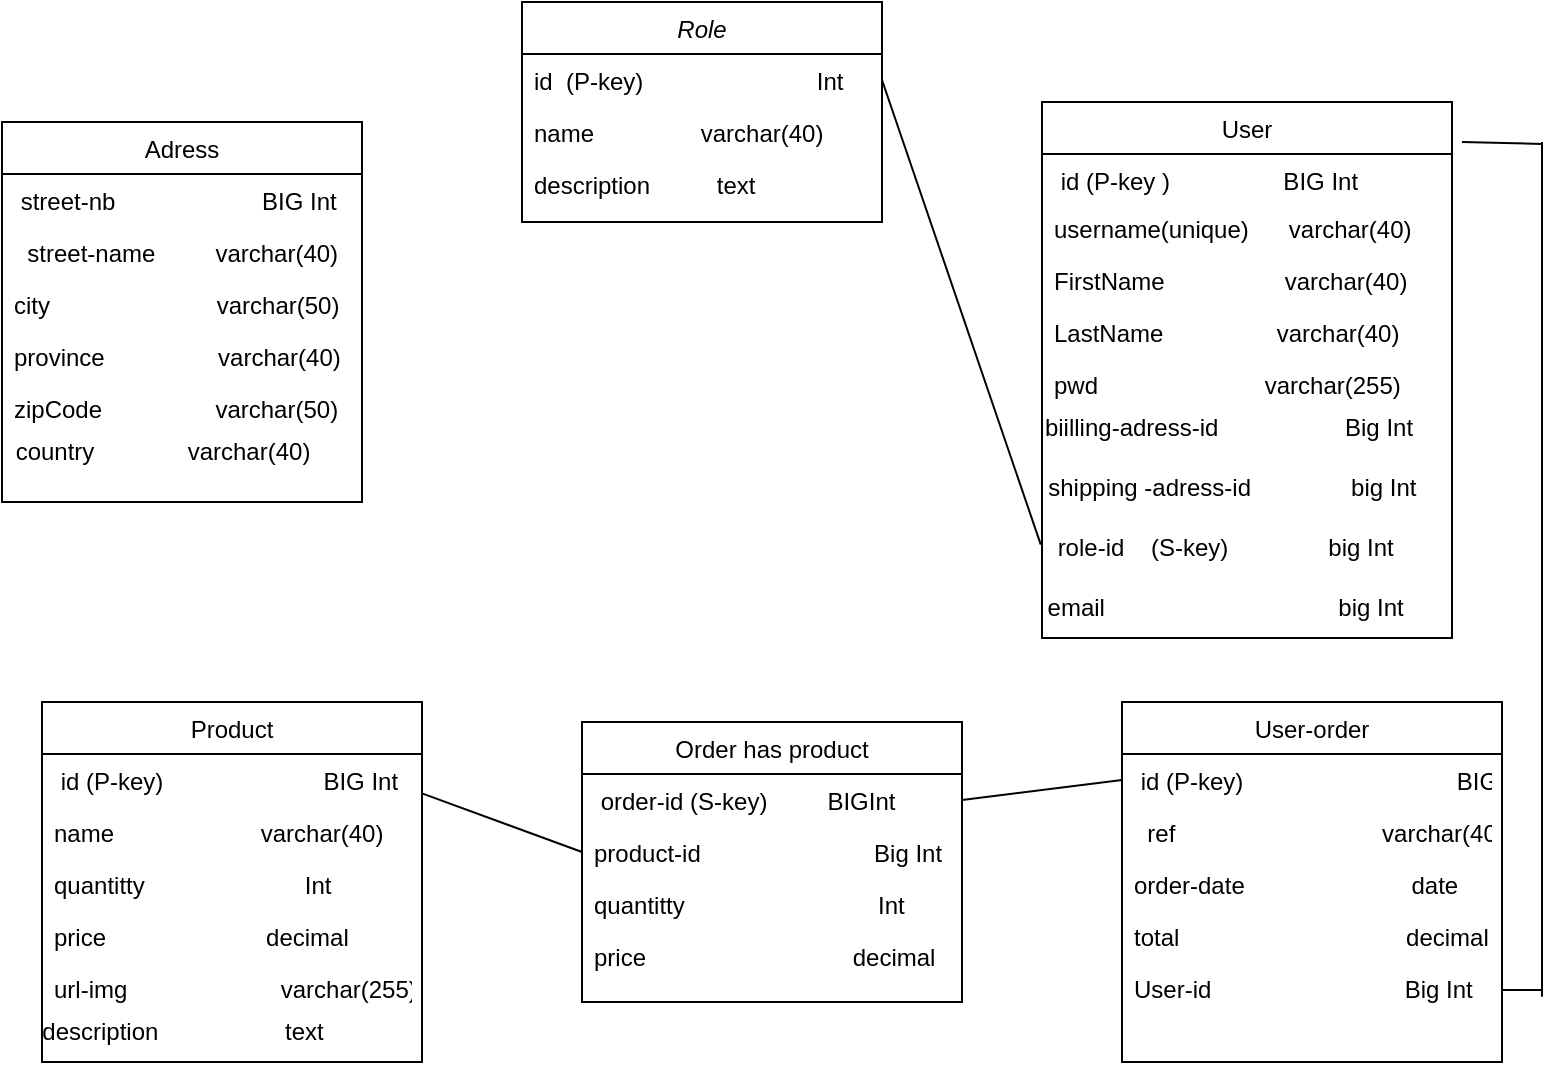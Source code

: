 <mxfile version="22.1.0" type="github">
  <diagram id="C5RBs43oDa-KdzZeNtuy" name="Page-1">
    <mxGraphModel dx="2206" dy="669" grid="1" gridSize="10" guides="1" tooltips="1" connect="1" arrows="1" fold="1" page="1" pageScale="1" pageWidth="827" pageHeight="1169" math="0" shadow="0">
      <root>
        <mxCell id="WIyWlLk6GJQsqaUBKTNV-0" />
        <mxCell id="WIyWlLk6GJQsqaUBKTNV-1" parent="WIyWlLk6GJQsqaUBKTNV-0" />
        <mxCell id="zkfFHV4jXpPFQw0GAbJ--0" value="Role" style="swimlane;fontStyle=2;align=center;verticalAlign=top;childLayout=stackLayout;horizontal=1;startSize=26;horizontalStack=0;resizeParent=1;resizeLast=0;collapsible=1;marginBottom=0;rounded=0;shadow=0;strokeWidth=1;" parent="WIyWlLk6GJQsqaUBKTNV-1" vertex="1">
          <mxGeometry x="180" y="70" width="180" height="110" as="geometry">
            <mxRectangle x="230" y="140" width="160" height="26" as="alternateBounds" />
          </mxGeometry>
        </mxCell>
        <mxCell id="zkfFHV4jXpPFQw0GAbJ--1" value="id  (P-key)                          Int" style="text;align=left;verticalAlign=top;spacingLeft=4;spacingRight=4;overflow=hidden;rotatable=0;points=[[0,0.5],[1,0.5]];portConstraint=eastwest;" parent="zkfFHV4jXpPFQw0GAbJ--0" vertex="1">
          <mxGeometry y="26" width="180" height="26" as="geometry" />
        </mxCell>
        <mxCell id="zkfFHV4jXpPFQw0GAbJ--2" value="name                varchar(40)" style="text;align=left;verticalAlign=top;spacingLeft=4;spacingRight=4;overflow=hidden;rotatable=0;points=[[0,0.5],[1,0.5]];portConstraint=eastwest;rounded=0;shadow=0;html=0;" parent="zkfFHV4jXpPFQw0GAbJ--0" vertex="1">
          <mxGeometry y="52" width="180" height="26" as="geometry" />
        </mxCell>
        <mxCell id="zkfFHV4jXpPFQw0GAbJ--3" value="description          text" style="text;align=left;verticalAlign=top;spacingLeft=4;spacingRight=4;overflow=hidden;rotatable=0;points=[[0,0.5],[1,0.5]];portConstraint=eastwest;rounded=0;shadow=0;html=0;" parent="zkfFHV4jXpPFQw0GAbJ--0" vertex="1">
          <mxGeometry y="78" width="180" height="26" as="geometry" />
        </mxCell>
        <mxCell id="zkfFHV4jXpPFQw0GAbJ--17" value="User" style="swimlane;fontStyle=0;align=center;verticalAlign=top;childLayout=stackLayout;horizontal=1;startSize=26;horizontalStack=0;resizeParent=1;resizeLast=0;collapsible=1;marginBottom=0;rounded=0;shadow=0;strokeWidth=1;" parent="WIyWlLk6GJQsqaUBKTNV-1" vertex="1">
          <mxGeometry x="440" y="120" width="205" height="268" as="geometry">
            <mxRectangle x="540" y="40" width="160" height="26" as="alternateBounds" />
          </mxGeometry>
        </mxCell>
        <mxCell id="zkfFHV4jXpPFQw0GAbJ--18" value=" id (P-key )                 BIG Int&#xa;                               " style="text;align=left;verticalAlign=top;spacingLeft=4;spacingRight=4;overflow=hidden;rotatable=0;points=[[0,0.5],[1,0.5]];portConstraint=eastwest;" parent="zkfFHV4jXpPFQw0GAbJ--17" vertex="1">
          <mxGeometry y="26" width="205" height="24" as="geometry" />
        </mxCell>
        <mxCell id="zkfFHV4jXpPFQw0GAbJ--19" value="username(unique)      varchar(40)" style="text;align=left;verticalAlign=top;spacingLeft=4;spacingRight=4;overflow=hidden;rotatable=0;points=[[0,0.5],[1,0.5]];portConstraint=eastwest;rounded=0;shadow=0;html=0;" parent="zkfFHV4jXpPFQw0GAbJ--17" vertex="1">
          <mxGeometry y="50" width="205" height="26" as="geometry" />
        </mxCell>
        <mxCell id="zkfFHV4jXpPFQw0GAbJ--20" value="FirstName                  varchar(40)" style="text;align=left;verticalAlign=top;spacingLeft=4;spacingRight=4;overflow=hidden;rotatable=0;points=[[0,0.5],[1,0.5]];portConstraint=eastwest;rounded=0;shadow=0;html=0;" parent="zkfFHV4jXpPFQw0GAbJ--17" vertex="1">
          <mxGeometry y="76" width="205" height="26" as="geometry" />
        </mxCell>
        <mxCell id="zkfFHV4jXpPFQw0GAbJ--21" value="LastName                 varchar(40)             " style="text;align=left;verticalAlign=top;spacingLeft=4;spacingRight=4;overflow=hidden;rotatable=0;points=[[0,0.5],[1,0.5]];portConstraint=eastwest;rounded=0;shadow=0;html=0;" parent="zkfFHV4jXpPFQw0GAbJ--17" vertex="1">
          <mxGeometry y="102" width="205" height="26" as="geometry" />
        </mxCell>
        <mxCell id="zkfFHV4jXpPFQw0GAbJ--22" value="pwd                         varchar(255)" style="text;align=left;verticalAlign=top;spacingLeft=4;spacingRight=4;overflow=hidden;rotatable=0;points=[[0,0.5],[1,0.5]];portConstraint=eastwest;rounded=0;shadow=0;html=0;" parent="zkfFHV4jXpPFQw0GAbJ--17" vertex="1">
          <mxGeometry y="128" width="205" height="20" as="geometry" />
        </mxCell>
        <mxCell id="OAeWzW9v6XjA286TBy4v-3" value="biilling-adress-id&amp;nbsp; &amp;nbsp; &amp;nbsp; &amp;nbsp; &amp;nbsp; &amp;nbsp; &amp;nbsp; &amp;nbsp; &amp;nbsp; &amp;nbsp;Big Int&amp;nbsp; &amp;nbsp; &amp;nbsp;&amp;nbsp;" style="text;html=1;align=center;verticalAlign=middle;resizable=0;points=[];autosize=1;strokeColor=none;fillColor=none;" vertex="1" parent="zkfFHV4jXpPFQw0GAbJ--17">
          <mxGeometry y="148" width="205" height="30" as="geometry" />
        </mxCell>
        <mxCell id="OAeWzW9v6XjA286TBy4v-2" value="shipping -adress-id&amp;nbsp; &amp;nbsp; &amp;nbsp; &amp;nbsp; &amp;nbsp; &amp;nbsp; &amp;nbsp; &amp;nbsp;big Int&amp;nbsp; &amp;nbsp; &amp;nbsp;" style="text;html=1;align=center;verticalAlign=middle;resizable=0;points=[];autosize=1;strokeColor=none;fillColor=none;" vertex="1" parent="zkfFHV4jXpPFQw0GAbJ--17">
          <mxGeometry y="178" width="205" height="30" as="geometry" />
        </mxCell>
        <mxCell id="OAeWzW9v6XjA286TBy4v-5" value="role-id&amp;nbsp; &amp;nbsp; (S-key)&amp;nbsp; &amp;nbsp; &amp;nbsp; &amp;nbsp; &amp;nbsp; &amp;nbsp; &amp;nbsp; &amp;nbsp;big Int&amp;nbsp; &amp;nbsp; &amp;nbsp; &amp;nbsp;" style="text;html=1;align=center;verticalAlign=middle;resizable=0;points=[];autosize=1;strokeColor=none;fillColor=none;" vertex="1" parent="zkfFHV4jXpPFQw0GAbJ--17">
          <mxGeometry y="208" width="205" height="30" as="geometry" />
        </mxCell>
        <mxCell id="OAeWzW9v6XjA286TBy4v-7" value="email&amp;nbsp; &amp;nbsp; &amp;nbsp; &amp;nbsp; &amp;nbsp; &amp;nbsp; &amp;nbsp; &amp;nbsp; &amp;nbsp; &amp;nbsp; &amp;nbsp; &amp;nbsp; &amp;nbsp; &amp;nbsp; &amp;nbsp; &amp;nbsp; &amp;nbsp; &amp;nbsp;big Int&amp;nbsp; &amp;nbsp; &amp;nbsp; &amp;nbsp;" style="text;html=1;align=center;verticalAlign=middle;resizable=0;points=[];autosize=1;strokeColor=none;fillColor=none;" vertex="1" parent="zkfFHV4jXpPFQw0GAbJ--17">
          <mxGeometry y="238" width="205" height="30" as="geometry" />
        </mxCell>
        <mxCell id="OAeWzW9v6XjA286TBy4v-10" value="User-order" style="swimlane;fontStyle=0;align=center;verticalAlign=top;childLayout=stackLayout;horizontal=1;startSize=26;horizontalStack=0;resizeParent=1;resizeLast=0;collapsible=1;marginBottom=0;rounded=0;shadow=0;strokeWidth=1;direction=east;" vertex="1" parent="WIyWlLk6GJQsqaUBKTNV-1">
          <mxGeometry x="480" y="420" width="190" height="180" as="geometry">
            <mxRectangle x="550" y="360" width="160" height="26" as="alternateBounds" />
          </mxGeometry>
        </mxCell>
        <mxCell id="OAeWzW9v6XjA286TBy4v-11" value=" id (P-key)                                BIG Int" style="text;align=left;verticalAlign=top;spacingLeft=4;spacingRight=4;overflow=hidden;rotatable=0;points=[[0,0.5],[1,0.5]];portConstraint=eastwest;" vertex="1" parent="OAeWzW9v6XjA286TBy4v-10">
          <mxGeometry y="26" width="190" height="26" as="geometry" />
        </mxCell>
        <mxCell id="OAeWzW9v6XjA286TBy4v-12" value="  ref                               varchar(40)" style="text;align=left;verticalAlign=top;spacingLeft=4;spacingRight=4;overflow=hidden;rotatable=0;points=[[0,0.5],[1,0.5]];portConstraint=eastwest;rounded=0;shadow=0;html=0;" vertex="1" parent="OAeWzW9v6XjA286TBy4v-10">
          <mxGeometry y="52" width="190" height="26" as="geometry" />
        </mxCell>
        <mxCell id="OAeWzW9v6XjA286TBy4v-13" value="order-date                         date" style="text;align=left;verticalAlign=top;spacingLeft=4;spacingRight=4;overflow=hidden;rotatable=0;points=[[0,0.5],[1,0.5]];portConstraint=eastwest;rounded=0;shadow=0;html=0;" vertex="1" parent="OAeWzW9v6XjA286TBy4v-10">
          <mxGeometry y="78" width="190" height="26" as="geometry" />
        </mxCell>
        <mxCell id="OAeWzW9v6XjA286TBy4v-14" value="total                                  decimal             " style="text;align=left;verticalAlign=top;spacingLeft=4;spacingRight=4;overflow=hidden;rotatable=0;points=[[0,0.5],[1,0.5]];portConstraint=eastwest;rounded=0;shadow=0;html=0;" vertex="1" parent="OAeWzW9v6XjA286TBy4v-10">
          <mxGeometry y="104" width="190" height="26" as="geometry" />
        </mxCell>
        <mxCell id="OAeWzW9v6XjA286TBy4v-15" value="User-id                             Big Int" style="text;align=left;verticalAlign=top;spacingLeft=4;spacingRight=4;overflow=hidden;rotatable=0;points=[[0,0.5],[1,0.5]];portConstraint=eastwest;rounded=0;shadow=0;html=0;" vertex="1" parent="OAeWzW9v6XjA286TBy4v-10">
          <mxGeometry y="130" width="190" height="20" as="geometry" />
        </mxCell>
        <mxCell id="OAeWzW9v6XjA286TBy4v-22" value="Order has product" style="swimlane;fontStyle=0;align=center;verticalAlign=top;childLayout=stackLayout;horizontal=1;startSize=26;horizontalStack=0;resizeParent=1;resizeLast=0;collapsible=1;marginBottom=0;rounded=0;shadow=0;strokeWidth=1;direction=east;" vertex="1" parent="WIyWlLk6GJQsqaUBKTNV-1">
          <mxGeometry x="210" y="430" width="190" height="140" as="geometry">
            <mxRectangle x="550" y="360" width="160" height="26" as="alternateBounds" />
          </mxGeometry>
        </mxCell>
        <mxCell id="OAeWzW9v6XjA286TBy4v-23" value=" order-id (S-key)         BIGInt&#xa;                        " style="text;align=left;verticalAlign=top;spacingLeft=4;spacingRight=4;overflow=hidden;rotatable=0;points=[[0,0.5],[1,0.5]];portConstraint=eastwest;" vertex="1" parent="OAeWzW9v6XjA286TBy4v-22">
          <mxGeometry y="26" width="190" height="26" as="geometry" />
        </mxCell>
        <mxCell id="OAeWzW9v6XjA286TBy4v-24" value="product-id                          Big Int" style="text;align=left;verticalAlign=top;spacingLeft=4;spacingRight=4;overflow=hidden;rotatable=0;points=[[0,0.5],[1,0.5]];portConstraint=eastwest;rounded=0;shadow=0;html=0;" vertex="1" parent="OAeWzW9v6XjA286TBy4v-22">
          <mxGeometry y="52" width="190" height="26" as="geometry" />
        </mxCell>
        <mxCell id="OAeWzW9v6XjA286TBy4v-25" value="quantitty                             Int" style="text;align=left;verticalAlign=top;spacingLeft=4;spacingRight=4;overflow=hidden;rotatable=0;points=[[0,0.5],[1,0.5]];portConstraint=eastwest;rounded=0;shadow=0;html=0;" vertex="1" parent="OAeWzW9v6XjA286TBy4v-22">
          <mxGeometry y="78" width="190" height="26" as="geometry" />
        </mxCell>
        <mxCell id="OAeWzW9v6XjA286TBy4v-26" value="price                               decimal             " style="text;align=left;verticalAlign=top;spacingLeft=4;spacingRight=4;overflow=hidden;rotatable=0;points=[[0,0.5],[1,0.5]];portConstraint=eastwest;rounded=0;shadow=0;html=0;" vertex="1" parent="OAeWzW9v6XjA286TBy4v-22">
          <mxGeometry y="104" width="190" height="26" as="geometry" />
        </mxCell>
        <mxCell id="OAeWzW9v6XjA286TBy4v-28" value="Product" style="swimlane;fontStyle=0;align=center;verticalAlign=top;childLayout=stackLayout;horizontal=1;startSize=26;horizontalStack=0;resizeParent=1;resizeLast=0;collapsible=1;marginBottom=0;rounded=0;shadow=0;strokeWidth=1;direction=east;" vertex="1" parent="WIyWlLk6GJQsqaUBKTNV-1">
          <mxGeometry x="-60" y="420" width="190" height="180" as="geometry">
            <mxRectangle x="550" y="360" width="160" height="26" as="alternateBounds" />
          </mxGeometry>
        </mxCell>
        <mxCell id="OAeWzW9v6XjA286TBy4v-29" value=" id (P-key)                        BIG Int&#xa;" style="text;align=left;verticalAlign=top;spacingLeft=4;spacingRight=4;overflow=hidden;rotatable=0;points=[[0,0.5],[1,0.5]];portConstraint=eastwest;" vertex="1" parent="OAeWzW9v6XjA286TBy4v-28">
          <mxGeometry y="26" width="190" height="26" as="geometry" />
        </mxCell>
        <mxCell id="OAeWzW9v6XjA286TBy4v-30" value="name                      varchar(40)" style="text;align=left;verticalAlign=top;spacingLeft=4;spacingRight=4;overflow=hidden;rotatable=0;points=[[0,0.5],[1,0.5]];portConstraint=eastwest;rounded=0;shadow=0;html=0;" vertex="1" parent="OAeWzW9v6XjA286TBy4v-28">
          <mxGeometry y="52" width="190" height="26" as="geometry" />
        </mxCell>
        <mxCell id="OAeWzW9v6XjA286TBy4v-31" value="quantitty                        Int" style="text;align=left;verticalAlign=top;spacingLeft=4;spacingRight=4;overflow=hidden;rotatable=0;points=[[0,0.5],[1,0.5]];portConstraint=eastwest;rounded=0;shadow=0;html=0;" vertex="1" parent="OAeWzW9v6XjA286TBy4v-28">
          <mxGeometry y="78" width="190" height="26" as="geometry" />
        </mxCell>
        <mxCell id="OAeWzW9v6XjA286TBy4v-32" value="price                        decimal             " style="text;align=left;verticalAlign=top;spacingLeft=4;spacingRight=4;overflow=hidden;rotatable=0;points=[[0,0.5],[1,0.5]];portConstraint=eastwest;rounded=0;shadow=0;html=0;" vertex="1" parent="OAeWzW9v6XjA286TBy4v-28">
          <mxGeometry y="104" width="190" height="26" as="geometry" />
        </mxCell>
        <mxCell id="OAeWzW9v6XjA286TBy4v-33" value="url-img                       varchar(255)" style="text;align=left;verticalAlign=top;spacingLeft=4;spacingRight=4;overflow=hidden;rotatable=0;points=[[0,0.5],[1,0.5]];portConstraint=eastwest;rounded=0;shadow=0;html=0;" vertex="1" parent="OAeWzW9v6XjA286TBy4v-28">
          <mxGeometry y="130" width="190" height="20" as="geometry" />
        </mxCell>
        <mxCell id="OAeWzW9v6XjA286TBy4v-35" value="description&amp;nbsp; &amp;nbsp; &amp;nbsp; &amp;nbsp; &amp;nbsp; &amp;nbsp; &amp;nbsp; &amp;nbsp; &amp;nbsp; &amp;nbsp;text&amp;nbsp; &amp;nbsp; &amp;nbsp; &amp;nbsp; &amp;nbsp; &amp;nbsp; &amp;nbsp; &amp;nbsp;" style="text;html=1;align=center;verticalAlign=middle;resizable=0;points=[];autosize=1;strokeColor=none;fillColor=none;" vertex="1" parent="OAeWzW9v6XjA286TBy4v-28">
          <mxGeometry y="150" width="190" height="30" as="geometry" />
        </mxCell>
        <mxCell id="OAeWzW9v6XjA286TBy4v-36" value="Adress" style="swimlane;fontStyle=0;align=center;verticalAlign=top;childLayout=stackLayout;horizontal=1;startSize=26;horizontalStack=0;resizeParent=1;resizeLast=0;collapsible=1;marginBottom=0;rounded=0;shadow=0;strokeWidth=1;" vertex="1" parent="WIyWlLk6GJQsqaUBKTNV-1">
          <mxGeometry x="-80" y="130" width="180" height="190" as="geometry">
            <mxRectangle x="80" y="240" width="160" height="26" as="alternateBounds" />
          </mxGeometry>
        </mxCell>
        <mxCell id="OAeWzW9v6XjA286TBy4v-37" value=" street-nb                      BIG Int" style="text;align=left;verticalAlign=top;spacingLeft=4;spacingRight=4;overflow=hidden;rotatable=0;points=[[0,0.5],[1,0.5]];portConstraint=eastwest;" vertex="1" parent="OAeWzW9v6XjA286TBy4v-36">
          <mxGeometry y="26" width="180" height="26" as="geometry" />
        </mxCell>
        <mxCell id="OAeWzW9v6XjA286TBy4v-38" value="  street-name         varchar(40)" style="text;align=left;verticalAlign=top;spacingLeft=4;spacingRight=4;overflow=hidden;rotatable=0;points=[[0,0.5],[1,0.5]];portConstraint=eastwest;rounded=0;shadow=0;html=0;" vertex="1" parent="OAeWzW9v6XjA286TBy4v-36">
          <mxGeometry y="52" width="180" height="26" as="geometry" />
        </mxCell>
        <mxCell id="OAeWzW9v6XjA286TBy4v-39" value="city                         varchar(50)" style="text;align=left;verticalAlign=top;spacingLeft=4;spacingRight=4;overflow=hidden;rotatable=0;points=[[0,0.5],[1,0.5]];portConstraint=eastwest;rounded=0;shadow=0;html=0;" vertex="1" parent="OAeWzW9v6XjA286TBy4v-36">
          <mxGeometry y="78" width="180" height="26" as="geometry" />
        </mxCell>
        <mxCell id="OAeWzW9v6XjA286TBy4v-40" value="province                 varchar(40)             " style="text;align=left;verticalAlign=top;spacingLeft=4;spacingRight=4;overflow=hidden;rotatable=0;points=[[0,0.5],[1,0.5]];portConstraint=eastwest;rounded=0;shadow=0;html=0;" vertex="1" parent="OAeWzW9v6XjA286TBy4v-36">
          <mxGeometry y="104" width="180" height="26" as="geometry" />
        </mxCell>
        <mxCell id="OAeWzW9v6XjA286TBy4v-41" value="zipCode                 varchar(50)" style="text;align=left;verticalAlign=top;spacingLeft=4;spacingRight=4;overflow=hidden;rotatable=0;points=[[0,0.5],[1,0.5]];portConstraint=eastwest;rounded=0;shadow=0;html=0;" vertex="1" parent="OAeWzW9v6XjA286TBy4v-36">
          <mxGeometry y="130" width="180" height="20" as="geometry" />
        </mxCell>
        <mxCell id="OAeWzW9v6XjA286TBy4v-42" value="country&amp;nbsp; &amp;nbsp; &amp;nbsp; &amp;nbsp; &amp;nbsp; &amp;nbsp; &amp;nbsp; varchar(40)&amp;nbsp; &amp;nbsp; &amp;nbsp;&amp;nbsp;" style="text;html=1;align=center;verticalAlign=middle;resizable=0;points=[];autosize=1;strokeColor=none;fillColor=none;" vertex="1" parent="OAeWzW9v6XjA286TBy4v-36">
          <mxGeometry y="150" width="180" height="30" as="geometry" />
        </mxCell>
        <mxCell id="OAeWzW9v6XjA286TBy4v-46" value="" style="endArrow=none;html=1;rounded=0;entryX=-0.003;entryY=0.444;entryDx=0;entryDy=0;entryPerimeter=0;exitX=1;exitY=0.5;exitDx=0;exitDy=0;" edge="1" parent="WIyWlLk6GJQsqaUBKTNV-1" source="zkfFHV4jXpPFQw0GAbJ--1" target="OAeWzW9v6XjA286TBy4v-5">
          <mxGeometry width="50" height="50" relative="1" as="geometry">
            <mxPoint x="410" y="150" as="sourcePoint" />
            <mxPoint x="530" y="250" as="targetPoint" />
          </mxGeometry>
        </mxCell>
        <mxCell id="OAeWzW9v6XjA286TBy4v-48" value="" style="endArrow=none;html=1;rounded=0;exitX=1.033;exitY=0.867;exitDx=0;exitDy=0;exitPerimeter=0;" edge="1" parent="WIyWlLk6GJQsqaUBKTNV-1">
          <mxGeometry width="50" height="50" relative="1" as="geometry">
            <mxPoint x="690" y="567.34" as="sourcePoint" />
            <mxPoint x="690" y="140" as="targetPoint" />
          </mxGeometry>
        </mxCell>
        <mxCell id="OAeWzW9v6XjA286TBy4v-49" value="" style="endArrow=none;html=1;rounded=0;" edge="1" parent="WIyWlLk6GJQsqaUBKTNV-1">
          <mxGeometry width="50" height="50" relative="1" as="geometry">
            <mxPoint x="650" y="140" as="sourcePoint" />
            <mxPoint x="690" y="141" as="targetPoint" />
          </mxGeometry>
        </mxCell>
        <mxCell id="OAeWzW9v6XjA286TBy4v-50" value="" style="endArrow=none;html=1;rounded=0;entryX=1;entryY=-0.242;entryDx=0;entryDy=0;entryPerimeter=0;exitX=0;exitY=0.5;exitDx=0;exitDy=0;" edge="1" parent="WIyWlLk6GJQsqaUBKTNV-1" source="OAeWzW9v6XjA286TBy4v-24" target="OAeWzW9v6XjA286TBy4v-30">
          <mxGeometry width="50" height="50" relative="1" as="geometry">
            <mxPoint x="190" y="520" as="sourcePoint" />
            <mxPoint x="130" y="540" as="targetPoint" />
          </mxGeometry>
        </mxCell>
        <mxCell id="OAeWzW9v6XjA286TBy4v-53" value="" style="endArrow=none;html=1;rounded=0;" edge="1" parent="WIyWlLk6GJQsqaUBKTNV-1">
          <mxGeometry width="50" height="50" relative="1" as="geometry">
            <mxPoint x="670" y="564" as="sourcePoint" />
            <mxPoint x="690" y="564" as="targetPoint" />
          </mxGeometry>
        </mxCell>
        <mxCell id="OAeWzW9v6XjA286TBy4v-54" value="" style="endArrow=none;html=1;rounded=0;exitX=1;exitY=0.5;exitDx=0;exitDy=0;entryX=0;entryY=0.5;entryDx=0;entryDy=0;" edge="1" parent="WIyWlLk6GJQsqaUBKTNV-1" source="OAeWzW9v6XjA286TBy4v-23" target="OAeWzW9v6XjA286TBy4v-11">
          <mxGeometry width="50" height="50" relative="1" as="geometry">
            <mxPoint x="410" y="370" as="sourcePoint" />
            <mxPoint x="460" y="320" as="targetPoint" />
          </mxGeometry>
        </mxCell>
      </root>
    </mxGraphModel>
  </diagram>
</mxfile>
